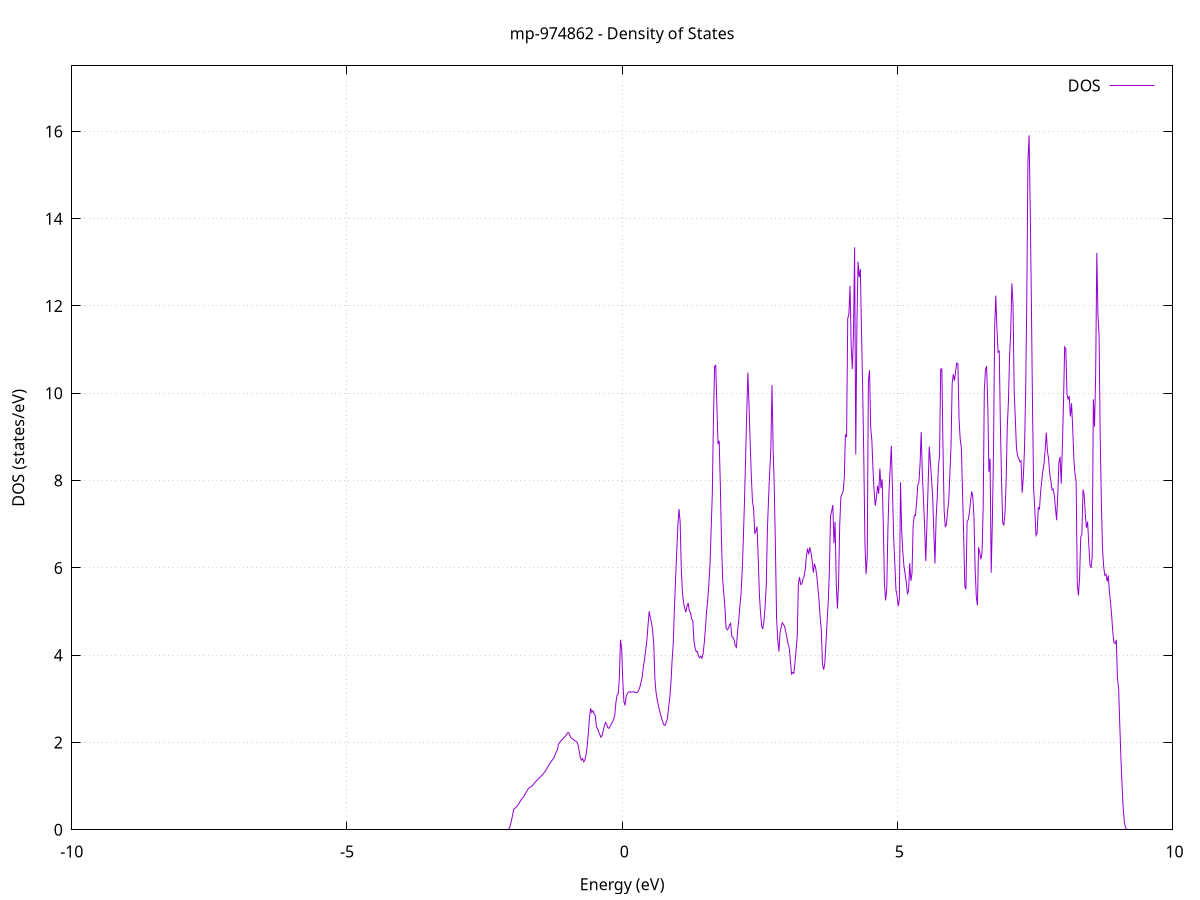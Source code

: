 set title 'mp-974862 - Density of States'
set xlabel 'Energy (eV)'
set ylabel 'DOS (states/eV)'
set grid
set xrange [-10:10]
set yrange [0:17.501]
set xzeroaxis lt -1
set terminal png size 800,600
set output 'mp-974862_dos_gnuplot.png'
plot '-' using 1:2 with lines title 'DOS'
-30.604800 0.000000
-30.583900 0.000000
-30.563000 0.000000
-30.542200 0.000000
-30.521300 0.000000
-30.500500 0.000000
-30.479600 0.000000
-30.458800 0.000000
-30.437900 0.000000
-30.417100 0.000000
-30.396200 0.000000
-30.375300 0.000000
-30.354500 0.000000
-30.333600 0.000000
-30.312800 0.000000
-30.291900 0.000000
-30.271100 0.000000
-30.250200 0.000000
-30.229400 0.000000
-30.208500 0.000000
-30.187600 0.000000
-30.166800 0.000000
-30.145900 0.000000
-30.125100 0.000000
-30.104200 0.000000
-30.083400 0.000000
-30.062500 0.000000
-30.041700 0.000000
-30.020800 0.000000
-29.999900 0.000000
-29.979100 0.000000
-29.958200 0.000000
-29.937400 0.000000
-29.916500 0.000000
-29.895700 0.000000
-29.874800 0.000000
-29.854000 0.000000
-29.833100 0.000000
-29.812200 0.000000
-29.791400 0.000000
-29.770500 0.000000
-29.749700 0.000000
-29.728800 0.000000
-29.708000 0.000000
-29.687100 0.000000
-29.666300 0.000000
-29.645400 0.000000
-29.624500 0.000000
-29.603700 0.000000
-29.582800 0.000000
-29.562000 0.000000
-29.541100 0.000000
-29.520300 0.000000
-29.499400 0.000000
-29.478600 0.000000
-29.457700 0.000000
-29.436800 0.000000
-29.416000 0.000000
-29.395100 0.000000
-29.374300 0.000000
-29.353400 0.000000
-29.332600 0.000000
-29.311700 0.000000
-29.290900 0.000000
-29.270000 0.000000
-29.249100 0.000000
-29.228300 0.000000
-29.207400 0.000000
-29.186600 0.000000
-29.165700 0.000000
-29.144900 0.000000
-29.124000 0.000000
-29.103200 0.000000
-29.082300 0.000000
-29.061400 0.000000
-29.040600 0.000000
-29.019700 0.000000
-28.998900 0.000000
-28.978000 0.000000
-28.957200 0.000000
-28.936300 0.000000
-28.915400 0.000000
-28.894600 0.000000
-28.873700 0.000000
-28.852900 0.000000
-28.832000 0.000000
-28.811200 0.000000
-28.790300 0.000000
-28.769500 0.000000
-28.748600 0.000000
-28.727700 0.000000
-28.706900 0.000000
-28.686000 0.000000
-28.665200 0.000000
-28.644300 0.000000
-28.623500 0.000000
-28.602600 0.000000
-28.581800 0.000000
-28.560900 0.000000
-28.540000 0.000000
-28.519200 0.000000
-28.498300 0.000000
-28.477500 0.000000
-28.456600 0.000000
-28.435800 0.000000
-28.414900 0.000000
-28.394100 0.000000
-28.373200 0.000000
-28.352300 0.000000
-28.331500 0.000000
-28.310600 0.000000
-28.289800 0.000000
-28.268900 0.000000
-28.248100 0.000000
-28.227200 0.000000
-28.206400 0.000000
-28.185500 0.000000
-28.164600 0.000000
-28.143800 0.000000
-28.122900 0.000000
-28.102100 0.000000
-28.081200 0.000000
-28.060400 0.000000
-28.039500 0.000000
-28.018700 0.000000
-27.997800 0.000000
-27.976900 0.000000
-27.956100 0.000000
-27.935200 0.000000
-27.914400 0.000000
-27.893500 0.000000
-27.872700 0.000000
-27.851800 0.000000
-27.831000 0.000000
-27.810100 0.000000
-27.789200 0.000000
-27.768400 0.000000
-27.747500 0.000000
-27.726700 0.000000
-27.705800 0.000000
-27.685000 0.000000
-27.664100 0.000000
-27.643300 0.000000
-27.622400 0.000000
-27.601500 0.000000
-27.580700 0.000000
-27.559800 0.000000
-27.539000 0.000000
-27.518100 0.000000
-27.497300 0.000000
-27.476400 0.000000
-27.455600 0.000000
-27.434700 0.000000
-27.413800 0.000000
-27.393000 0.000000
-27.372100 0.000000
-27.351300 0.000000
-27.330400 0.000000
-27.309600 0.000000
-27.288700 0.000000
-27.267900 0.000000
-27.247000 0.000000
-27.226100 0.000000
-27.205300 0.000000
-27.184400 0.000000
-27.163600 0.000000
-27.142700 0.000000
-27.121900 0.000000
-27.101000 0.000000
-27.080200 0.000000
-27.059300 0.000000
-27.038400 0.000000
-27.017600 0.000000
-26.996700 0.000000
-26.975900 0.000000
-26.955000 0.000000
-26.934200 0.000000
-26.913300 0.000000
-26.892500 0.000000
-26.871600 0.000000
-26.850700 0.000000
-26.829900 0.000000
-26.809000 0.000000
-26.788200 0.000000
-26.767300 0.000000
-26.746500 0.000000
-26.725600 0.000000
-26.704800 0.000000
-26.683900 0.000000
-26.663000 0.000000
-26.642200 0.000000
-26.621300 0.000000
-26.600500 0.000000
-26.579600 0.000000
-26.558800 0.000000
-26.537900 0.000000
-26.517100 0.000000
-26.496200 0.000000
-26.475300 0.000000
-26.454500 0.000000
-26.433600 0.000000
-26.412800 0.000000
-26.391900 0.000000
-26.371100 0.000000
-26.350200 0.000000
-26.329400 0.000000
-26.308500 0.000000
-26.287600 0.000000
-26.266800 0.000000
-26.245900 0.000000
-26.225100 0.000000
-26.204200 0.000000
-26.183400 0.000000
-26.162500 0.000000
-26.141700 0.000000
-26.120800 0.000000
-26.099900 0.000000
-26.079100 0.000000
-26.058200 0.000000
-26.037400 0.000000
-26.016500 0.000000
-25.995700 0.000000
-25.974800 0.000000
-25.954000 0.000000
-25.933100 0.000000
-25.912200 0.000000
-25.891400 0.000000
-25.870500 0.000000
-25.849700 0.000000
-25.828800 0.000000
-25.808000 0.000000
-25.787100 0.000000
-25.766300 0.000000
-25.745400 0.000000
-25.724500 0.000000
-25.703700 0.000000
-25.682800 0.000000
-25.662000 0.000000
-25.641100 0.000000
-25.620300 0.000000
-25.599400 0.000000
-25.578600 0.000000
-25.557700 0.000000
-25.536800 0.000000
-25.516000 0.000000
-25.495100 0.000000
-25.474300 0.000000
-25.453400 0.000000
-25.432600 0.000000
-25.411700 0.000000
-25.390900 0.000000
-25.370000 0.000000
-25.349100 0.000000
-25.328300 0.000000
-25.307400 0.000000
-25.286600 0.000000
-25.265700 0.000000
-25.244900 0.000000
-25.224000 0.000000
-25.203200 0.000000
-25.182300 0.000000
-25.161400 0.000000
-25.140600 0.000000
-25.119700 0.000000
-25.098900 0.000000
-25.078000 0.000000
-25.057200 0.000000
-25.036300 0.000000
-25.015500 0.000000
-24.994600 0.000000
-24.973700 0.000000
-24.952900 0.000000
-24.932000 0.000000
-24.911200 0.000000
-24.890300 0.000000
-24.869500 0.000000
-24.848600 0.000000
-24.827800 0.000000
-24.806900 0.000000
-24.786000 0.000000
-24.765200 0.000000
-24.744300 0.000000
-24.723500 0.000000
-24.702600 0.000000
-24.681800 0.000000
-24.660900 0.000000
-24.640100 0.000000
-24.619200 0.000000
-24.598300 0.000000
-24.577500 0.000000
-24.556600 0.000000
-24.535800 0.000000
-24.514900 0.000000
-24.494100 0.000000
-24.473200 0.000000
-24.452400 0.000000
-24.431500 0.000000
-24.410600 0.000000
-24.389800 0.000000
-24.368900 0.000000
-24.348100 0.000000
-24.327200 0.000000
-24.306400 0.000000
-24.285500 0.000000
-24.264700 0.000000
-24.243800 0.000000
-24.222900 0.000000
-24.202100 0.000000
-24.181200 0.000000
-24.160400 0.000000
-24.139500 0.000000
-24.118700 0.000000
-24.097800 0.000000
-24.077000 0.000000
-24.056100 0.000000
-24.035200 0.000000
-24.014400 0.000000
-23.993500 0.000000
-23.972700 0.000000
-23.951800 0.000000
-23.931000 0.000000
-23.910100 0.000000
-23.889300 0.000000
-23.868400 0.000000
-23.847500 0.000000
-23.826700 0.000000
-23.805800 0.000000
-23.785000 0.000000
-23.764100 0.000000
-23.743300 0.000000
-23.722400 0.000000
-23.701600 0.000000
-23.680700 0.000000
-23.659800 0.000000
-23.639000 0.000000
-23.618100 0.000000
-23.597300 0.000000
-23.576400 0.000000
-23.555600 0.000000
-23.534700 0.000000
-23.513900 0.000000
-23.493000 0.000000
-23.472100 0.000000
-23.451300 0.000000
-23.430400 0.000000
-23.409600 0.000000
-23.388700 0.000000
-23.367900 0.000000
-23.347000 0.000000
-23.326200 0.000000
-23.305300 0.000000
-23.284400 0.000000
-23.263600 0.000000
-23.242700 0.000000
-23.221900 0.000000
-23.201000 0.000000
-23.180200 0.000000
-23.159300 0.000000
-23.138500 0.000000
-23.117600 0.000000
-23.096700 0.000000
-23.075900 0.000000
-23.055000 0.000000
-23.034200 0.000000
-23.013300 0.000000
-22.992500 0.000000
-22.971600 0.000000
-22.950700 0.000000
-22.929900 0.000000
-22.909000 0.000000
-22.888200 0.000000
-22.867300 0.000000
-22.846500 0.000000
-22.825600 0.000000
-22.804800 0.000000
-22.783900 0.000000
-22.763000 0.000000
-22.742200 0.000000
-22.721300 0.000000
-22.700500 0.000000
-22.679600 0.000000
-22.658800 0.000000
-22.637900 0.000000
-22.617100 0.000000
-22.596200 0.000000
-22.575300 0.000000
-22.554500 0.000000
-22.533600 0.000000
-22.512800 0.000000
-22.491900 0.000000
-22.471100 0.000000
-22.450200 0.000000
-22.429400 0.000000
-22.408500 0.000000
-22.387600 0.000000
-22.366800 0.000000
-22.345900 0.000000
-22.325100 0.000000
-22.304200 0.000000
-22.283400 0.000000
-22.262500 0.000000
-22.241700 0.000000
-22.220800 0.000000
-22.199900 0.000000
-22.179100 0.000000
-22.158200 0.000000
-22.137400 0.000000
-22.116500 0.000000
-22.095700 0.000000
-22.074800 0.000000
-22.054000 0.000000
-22.033100 0.000000
-22.012200 0.000000
-21.991400 0.000000
-21.970500 0.000000
-21.949700 0.000000
-21.928800 0.000000
-21.908000 0.000000
-21.887100 0.000000
-21.866300 0.000000
-21.845400 0.000000
-21.824500 0.000000
-21.803700 0.000000
-21.782800 0.000000
-21.762000 0.000000
-21.741100 0.000000
-21.720300 0.000000
-21.699400 0.000000
-21.678600 0.000000
-21.657700 0.000000
-21.636800 0.000000
-21.616000 0.000000
-21.595100 0.000000
-21.574300 0.000000
-21.553400 0.000000
-21.532600 0.000000
-21.511700 0.000000
-21.490900 0.000000
-21.470000 0.000000
-21.449100 0.000000
-21.428300 0.000000
-21.407400 0.000000
-21.386600 0.000000
-21.365700 0.000000
-21.344900 0.000000
-21.324000 0.000000
-21.303200 0.000000
-21.282300 0.000000
-21.261400 0.000000
-21.240600 0.000000
-21.219700 0.000000
-21.198900 0.000000
-21.178000 0.000000
-21.157200 0.000000
-21.136300 0.000000
-21.115500 0.000000
-21.094600 0.000000
-21.073700 0.000000
-21.052900 0.000000
-21.032000 0.000000
-21.011200 0.000000
-20.990300 0.000000
-20.969500 0.000000
-20.948600 0.000000
-20.927800 0.000000
-20.906900 0.000000
-20.886000 0.000000
-20.865200 0.000000
-20.844300 0.000000
-20.823500 0.000000
-20.802600 0.000000
-20.781800 0.000000
-20.760900 0.000000
-20.740100 0.000000
-20.719200 0.000000
-20.698300 0.000000
-20.677500 0.000000
-20.656600 0.000000
-20.635800 0.000000
-20.614900 0.000000
-20.594100 0.000000
-20.573200 0.000000
-20.552400 0.000000
-20.531500 0.000000
-20.510600 0.000000
-20.489800 0.000000
-20.468900 0.000000
-20.448100 0.000000
-20.427200 0.000000
-20.406400 0.000000
-20.385500 0.000000
-20.364700 0.000000
-20.343800 0.000000
-20.322900 0.000000
-20.302100 0.000000
-20.281200 0.000000
-20.260400 0.000000
-20.239500 0.000000
-20.218700 0.000000
-20.197800 0.000000
-20.177000 0.000000
-20.156100 0.000000
-20.135200 0.000000
-20.114400 0.000000
-20.093500 0.000000
-20.072700 0.000000
-20.051800 0.000000
-20.031000 0.000000
-20.010100 0.000000
-19.989300 0.000000
-19.968400 0.000000
-19.947500 0.000000
-19.926700 0.000000
-19.905800 0.000000
-19.885000 0.000000
-19.864100 0.000000
-19.843300 0.000000
-19.822400 0.000000
-19.801600 0.000000
-19.780700 0.000000
-19.759800 0.000000
-19.739000 0.000000
-19.718100 0.000000
-19.697300 0.000000
-19.676400 0.000000
-19.655600 0.000000
-19.634700 0.000000
-19.613900 0.000000
-19.593000 0.000000
-19.572100 0.000000
-19.551300 0.000000
-19.530400 0.000000
-19.509600 0.000000
-19.488700 0.000000
-19.467900 0.000000
-19.447000 0.000000
-19.426200 0.000000
-19.405300 0.000000
-19.384400 0.000000
-19.363600 0.000000
-19.342700 0.000000
-19.321900 0.000000
-19.301000 0.000000
-19.280200 0.000000
-19.259300 0.000000
-19.238500 0.000000
-19.217600 0.000000
-19.196700 0.000000
-19.175900 0.000000
-19.155000 0.000000
-19.134200 0.000000
-19.113300 0.000000
-19.092500 0.000000
-19.071600 0.000000
-19.050800 0.000000
-19.029900 0.000000
-19.009000 0.000000
-18.988200 0.000000
-18.967300 0.000000
-18.946500 0.000000
-18.925600 0.000000
-18.904800 0.000000
-18.883900 0.000000
-18.863100 0.000000
-18.842200 0.000000
-18.821300 0.000000
-18.800500 0.000000
-18.779600 0.000000
-18.758800 0.000000
-18.737900 0.000000
-18.717100 0.000000
-18.696200 0.000000
-18.675400 0.000000
-18.654500 0.000000
-18.633600 0.000000
-18.612800 0.000000
-18.591900 0.000000
-18.571100 0.000000
-18.550200 0.000000
-18.529400 0.000000
-18.508500 0.000000
-18.487700 0.000000
-18.466800 0.000000
-18.445900 0.000000
-18.425100 0.000000
-18.404200 0.000000
-18.383400 0.000000
-18.362500 0.000000
-18.341700 0.000000
-18.320800 0.000000
-18.300000 0.000000
-18.279100 0.000000
-18.258200 0.000000
-18.237400 0.000000
-18.216500 0.000000
-18.195700 0.000000
-18.174800 0.000000
-18.154000 0.000000
-18.133100 0.000000
-18.112300 0.000000
-18.091400 0.000000
-18.070500 0.000000
-18.049700 0.000000
-18.028800 0.000000
-18.008000 0.000000
-17.987100 0.000000
-17.966300 0.000000
-17.945400 0.000000
-17.924600 0.000000
-17.903700 0.000000
-17.882800 0.000000
-17.862000 0.000000
-17.841100 0.000000
-17.820300 0.000000
-17.799400 0.000000
-17.778600 0.000000
-17.757700 0.000000
-17.736900 0.000000
-17.716000 0.000000
-17.695100 0.000000
-17.674300 0.000000
-17.653400 0.000000
-17.632600 0.000000
-17.611700 0.000000
-17.590900 0.000000
-17.570000 0.000000
-17.549200 0.000000
-17.528300 0.000000
-17.507400 0.000000
-17.486600 0.000000
-17.465700 0.000000
-17.444900 0.000000
-17.424000 0.000000
-17.403200 0.000000
-17.382300 0.000000
-17.361500 0.000000
-17.340600 0.000000
-17.319700 0.000000
-17.298900 0.000000
-17.278000 0.000000
-17.257200 0.000000
-17.236300 0.000000
-17.215500 0.000000
-17.194600 0.000000
-17.173700 0.000000
-17.152900 0.000000
-17.132000 0.000000
-17.111200 0.000000
-17.090300 0.000000
-17.069500 0.000000
-17.048600 0.000000
-17.027800 0.000000
-17.006900 0.000000
-16.986000 0.000000
-16.965200 0.000000
-16.944300 0.000000
-16.923500 0.000000
-16.902600 0.000000
-16.881800 0.000000
-16.860900 0.000000
-16.840100 0.000000
-16.819200 0.000000
-16.798300 0.000000
-16.777500 0.000000
-16.756600 0.000000
-16.735800 0.000000
-16.714900 0.000000
-16.694100 0.000000
-16.673200 0.000000
-16.652400 0.000000
-16.631500 0.000000
-16.610600 0.000000
-16.589800 0.000000
-16.568900 0.000000
-16.548100 0.000000
-16.527200 0.000000
-16.506400 0.000000
-16.485500 0.000000
-16.464700 0.000000
-16.443800 0.000000
-16.422900 0.000000
-16.402100 0.000000
-16.381200 0.000000
-16.360400 0.000000
-16.339500 0.000000
-16.318700 0.000000
-16.297800 0.000000
-16.277000 0.000000
-16.256100 0.000000
-16.235200 0.000000
-16.214400 0.000000
-16.193500 0.000000
-16.172700 0.000000
-16.151800 0.000000
-16.131000 0.000000
-16.110100 0.000000
-16.089300 0.000000
-16.068400 0.000000
-16.047500 0.000000
-16.026700 0.000000
-16.005800 0.000000
-15.985000 0.000000
-15.964100 0.000000
-15.943300 0.000000
-15.922400 0.000000
-15.901600 0.000000
-15.880700 0.000000
-15.859800 0.000000
-15.839000 0.000000
-15.818100 0.000000
-15.797300 0.000000
-15.776400 0.000000
-15.755600 0.000000
-15.734700 0.000000
-15.713900 0.000000
-15.693000 0.000000
-15.672100 0.000000
-15.651300 0.000000
-15.630400 0.000000
-15.609600 0.000000
-15.588700 0.000000
-15.567900 0.000000
-15.547000 0.000000
-15.526200 0.000000
-15.505300 0.000000
-15.484400 0.000000
-15.463600 0.000000
-15.442700 0.000000
-15.421900 0.000000
-15.401000 0.000000
-15.380200 0.000000
-15.359300 0.000000
-15.338500 0.000000
-15.317600 0.000000
-15.296700 0.000000
-15.275900 0.000000
-15.255000 0.000000
-15.234200 0.000000
-15.213300 0.000000
-15.192500 0.000000
-15.171600 0.000000
-15.150800 0.000000
-15.129900 0.000000
-15.109000 0.000000
-15.088200 0.000000
-15.067300 0.000000
-15.046500 0.000000
-15.025600 0.000000
-15.004800 0.000000
-14.983900 0.000000
-14.963100 0.000000
-14.942200 0.000000
-14.921300 0.000000
-14.900500 0.000000
-14.879600 0.000000
-14.858800 0.000000
-14.837900 0.000000
-14.817100 0.000000
-14.796200 0.000000
-14.775400 0.000000
-14.754500 0.000000
-14.733600 0.000000
-14.712800 0.000000
-14.691900 0.000000
-14.671100 0.000000
-14.650200 0.000000
-14.629400 0.000000
-14.608500 0.000000
-14.587700 0.000000
-14.566800 0.000000
-14.545900 0.000000
-14.525100 0.000000
-14.504200 0.000000
-14.483400 0.000000
-14.462500 0.000000
-14.441700 0.000000
-14.420800 0.000000
-14.400000 0.000000
-14.379100 0.000000
-14.358200 0.000000
-14.337400 0.000000
-14.316500 0.000000
-14.295700 0.000000
-14.274800 0.000000
-14.254000 0.000000
-14.233100 0.000000
-14.212300 0.000000
-14.191400 0.000000
-14.170500 0.000000
-14.149700 0.000000
-14.128800 0.000000
-14.108000 0.000000
-14.087100 0.000000
-14.066300 0.000000
-14.045400 0.000000
-14.024600 0.000000
-14.003700 0.000000
-13.982800 0.000000
-13.962000 0.000000
-13.941100 0.000000
-13.920300 0.000000
-13.899400 0.000000
-13.878600 0.000000
-13.857700 0.000000
-13.836900 0.000000
-13.816000 0.000000
-13.795100 0.000000
-13.774300 0.000000
-13.753400 0.000000
-13.732600 0.000000
-13.711700 0.000000
-13.690900 0.000000
-13.670000 0.000000
-13.649200 0.000000
-13.628300 0.000000
-13.607400 0.000000
-13.586600 0.000000
-13.565700 0.000000
-13.544900 0.000000
-13.524000 0.000000
-13.503200 0.000000
-13.482300 0.000000
-13.461500 0.000000
-13.440600 0.000000
-13.419700 0.000000
-13.398900 0.000000
-13.378000 0.000000
-13.357200 0.000000
-13.336300 0.000000
-13.315500 0.000000
-13.294600 0.000000
-13.273800 0.000000
-13.252900 0.000000
-13.232000 0.000000
-13.211200 0.000000
-13.190300 0.000000
-13.169500 0.000000
-13.148600 0.000000
-13.127800 0.000000
-13.106900 0.000000
-13.086100 0.000000
-13.065200 0.000000
-13.044300 0.000000
-13.023500 0.000000
-13.002600 0.000000
-12.981800 0.000000
-12.960900 0.000000
-12.940100 28.565400
-12.919200 65.763600
-12.898400 92.747200
-12.877500 113.077100
-12.856600 117.410400
-12.835800 52.256000
-12.814900 123.525200
-12.794100 203.365600
-12.773200 0.000000
-12.752400 0.000000
-12.731500 0.000000
-12.710700 0.000000
-12.689800 0.000000
-12.668900 0.000000
-12.648100 0.000000
-12.627200 0.000000
-12.606400 0.000000
-12.585500 0.000000
-12.564700 0.000000
-12.543800 0.000000
-12.523000 0.000000
-12.502100 0.000000
-12.481200 0.000000
-12.460400 0.000000
-12.439500 0.000000
-12.418700 0.000000
-12.397800 0.000000
-12.377000 0.000000
-12.356100 0.000000
-12.335300 0.000000
-12.314400 0.000000
-12.293500 0.000000
-12.272700 0.000000
-12.251800 0.000000
-12.231000 0.000000
-12.210100 0.000000
-12.189300 0.000000
-12.168400 0.000000
-12.147600 0.000000
-12.126700 0.000000
-12.105800 0.000000
-12.085000 0.000000
-12.064100 0.000000
-12.043300 0.000000
-12.022400 0.000000
-12.001600 0.000000
-11.980700 0.000000
-11.959900 0.000000
-11.939000 0.000000
-11.918100 0.000000
-11.897300 0.000000
-11.876400 0.000000
-11.855600 0.000000
-11.834700 0.000000
-11.813900 0.000000
-11.793000 0.000000
-11.772200 0.000000
-11.751300 0.000000
-11.730400 0.000000
-11.709600 0.000000
-11.688700 0.000000
-11.667900 0.000000
-11.647000 0.000000
-11.626200 0.000000
-11.605300 0.000000
-11.584500 0.000000
-11.563600 0.000000
-11.542700 0.000000
-11.521900 0.000000
-11.501000 0.000000
-11.480200 0.000000
-11.459300 0.000000
-11.438500 0.000000
-11.417600 0.000000
-11.396800 0.000000
-11.375900 0.000000
-11.355000 0.000000
-11.334200 0.000000
-11.313300 0.000000
-11.292500 0.000000
-11.271600 0.000000
-11.250800 0.000000
-11.229900 0.000000
-11.209000 0.000000
-11.188200 0.000000
-11.167300 0.000000
-11.146500 0.000000
-11.125600 0.000000
-11.104800 0.000000
-11.083900 0.000000
-11.063100 0.000000
-11.042200 0.000000
-11.021300 0.000000
-11.000500 0.000000
-10.979600 0.000000
-10.958800 0.000000
-10.937900 0.000000
-10.917100 0.000000
-10.896200 0.000000
-10.875400 0.000000
-10.854500 0.000000
-10.833600 0.000000
-10.812800 0.000000
-10.791900 0.000000
-10.771100 0.000000
-10.750200 0.000000
-10.729400 0.000000
-10.708500 0.000000
-10.687700 0.000000
-10.666800 0.000000
-10.645900 0.000000
-10.625100 0.000000
-10.604200 0.000000
-10.583400 0.000000
-10.562500 0.000000
-10.541700 0.000000
-10.520800 0.000000
-10.500000 0.000000
-10.479100 0.000000
-10.458200 0.000000
-10.437400 0.000000
-10.416500 0.000000
-10.395700 0.000000
-10.374800 0.000000
-10.354000 0.000000
-10.333100 0.000000
-10.312300 0.000000
-10.291400 0.000000
-10.270500 0.000000
-10.249700 0.000000
-10.228800 0.000000
-10.208000 0.000000
-10.187100 0.000000
-10.166300 0.000000
-10.145400 0.000000
-10.124600 0.000000
-10.103700 0.000000
-10.082800 0.000000
-10.062000 0.000000
-10.041100 0.000000
-10.020300 0.000000
-9.999400 0.000000
-9.978600 0.000000
-9.957700 0.000000
-9.936900 0.000000
-9.916000 0.000000
-9.895100 0.000000
-9.874300 0.000000
-9.853400 0.000000
-9.832600 0.000000
-9.811700 0.000000
-9.790900 0.000000
-9.770000 0.000000
-9.749200 0.000000
-9.728300 0.000000
-9.707400 0.000000
-9.686600 0.000000
-9.665700 0.000000
-9.644900 0.000000
-9.624000 0.000000
-9.603200 0.000000
-9.582300 0.000000
-9.561500 0.000000
-9.540600 0.000000
-9.519700 0.000000
-9.498900 0.000000
-9.478000 0.000000
-9.457200 0.000000
-9.436300 0.000000
-9.415500 0.000000
-9.394600 0.000000
-9.373800 0.000000
-9.352900 0.000000
-9.332000 0.000000
-9.311200 0.000000
-9.290300 0.000000
-9.269500 0.000000
-9.248600 0.000000
-9.227800 0.000000
-9.206900 0.000000
-9.186100 0.000000
-9.165200 0.000000
-9.144300 0.000000
-9.123500 0.000000
-9.102600 0.000000
-9.081800 0.000000
-9.060900 0.000000
-9.040100 0.000000
-9.019200 0.000000
-8.998400 0.000000
-8.977500 0.000000
-8.956600 0.000000
-8.935800 0.000000
-8.914900 0.000000
-8.894100 0.000000
-8.873200 0.000000
-8.852400 0.000000
-8.831500 0.000000
-8.810700 0.000000
-8.789800 0.000000
-8.768900 0.000000
-8.748100 0.000000
-8.727200 0.000000
-8.706400 0.000000
-8.685500 0.000000
-8.664700 0.000000
-8.643800 0.000000
-8.623000 0.000000
-8.602100 0.000000
-8.581200 0.000000
-8.560400 0.000000
-8.539500 0.000000
-8.518700 0.000000
-8.497800 0.000000
-8.477000 0.000000
-8.456100 0.000000
-8.435300 0.000000
-8.414400 0.000000
-8.393500 0.000000
-8.372700 0.000000
-8.351800 0.000000
-8.331000 0.000000
-8.310100 0.000000
-8.289300 0.000000
-8.268400 0.000000
-8.247600 0.000000
-8.226700 0.000000
-8.205800 0.000000
-8.185000 0.000000
-8.164100 0.000000
-8.143300 0.000000
-8.122400 0.000000
-8.101600 0.000000
-8.080700 0.000000
-8.059900 0.000000
-8.039000 0.000000
-8.018100 0.000000
-7.997300 0.000000
-7.976400 0.000000
-7.955600 0.000000
-7.934700 0.000000
-7.913900 0.000000
-7.893000 0.000000
-7.872200 0.000000
-7.851300 0.000000
-7.830400 0.000000
-7.809600 0.000000
-7.788700 0.000000
-7.767900 0.000000
-7.747000 0.000000
-7.726200 0.000000
-7.705300 0.000000
-7.684500 0.000000
-7.663600 0.000000
-7.642700 0.000000
-7.621900 0.000000
-7.601000 0.000000
-7.580200 0.000000
-7.559300 0.000000
-7.538500 0.000000
-7.517600 0.000000
-7.496800 0.000000
-7.475900 0.000000
-7.455000 0.000000
-7.434200 0.000000
-7.413300 0.000000
-7.392500 0.000000
-7.371600 0.000000
-7.350800 0.000000
-7.329900 0.000000
-7.309100 0.000000
-7.288200 0.000000
-7.267300 0.000000
-7.246500 0.000000
-7.225600 0.000000
-7.204800 0.000000
-7.183900 0.000000
-7.163100 0.000000
-7.142200 0.000000
-7.121400 0.000000
-7.100500 0.000000
-7.079600 0.000000
-7.058800 0.000000
-7.037900 0.000000
-7.017100 0.000000
-6.996200 0.000000
-6.975400 0.000000
-6.954500 0.000000
-6.933700 0.000000
-6.912800 0.000000
-6.891900 0.000000
-6.871100 0.000000
-6.850200 0.000000
-6.829400 0.000000
-6.808500 0.000000
-6.787700 0.000000
-6.766800 0.000000
-6.746000 0.000000
-6.725100 0.000000
-6.704200 0.000000
-6.683400 0.000000
-6.662500 0.000000
-6.641700 0.000000
-6.620800 0.000000
-6.600000 0.000000
-6.579100 0.000000
-6.558300 0.000000
-6.537400 0.000000
-6.516500 0.000000
-6.495700 0.000000
-6.474800 0.000000
-6.454000 0.000000
-6.433100 0.000000
-6.412300 0.000000
-6.391400 0.000000
-6.370600 0.000000
-6.349700 0.000000
-6.328800 0.000000
-6.308000 0.000000
-6.287100 0.000000
-6.266300 0.000000
-6.245400 0.000000
-6.224600 0.000000
-6.203700 0.000000
-6.182900 0.000000
-6.162000 0.000000
-6.141100 0.000000
-6.120300 0.000000
-6.099400 0.000000
-6.078600 0.000000
-6.057700 0.000000
-6.036900 0.000000
-6.016000 0.000000
-5.995200 0.000000
-5.974300 0.000000
-5.953400 0.000000
-5.932600 0.000000
-5.911700 0.000000
-5.890900 0.000000
-5.870000 0.000000
-5.849200 0.000000
-5.828300 0.000000
-5.807500 0.000000
-5.786600 0.000000
-5.765700 0.000000
-5.744900 0.000000
-5.724000 0.000000
-5.703200 0.000000
-5.682300 0.000000
-5.661500 0.000000
-5.640600 0.000000
-5.619800 0.000000
-5.598900 0.000000
-5.578000 0.000000
-5.557200 0.000000
-5.536300 0.000000
-5.515500 0.000000
-5.494600 0.000000
-5.473800 0.000000
-5.452900 0.000000
-5.432100 0.000000
-5.411200 0.000000
-5.390300 0.000000
-5.369500 0.000000
-5.348600 0.000000
-5.327800 0.000000
-5.306900 0.000000
-5.286100 0.000000
-5.265200 0.000000
-5.244300 0.000000
-5.223500 0.000000
-5.202600 0.000000
-5.181800 0.000000
-5.160900 0.000000
-5.140100 0.000000
-5.119200 0.000000
-5.098400 0.000000
-5.077500 0.000000
-5.056600 0.000000
-5.035800 0.000000
-5.014900 0.000000
-4.994100 0.000000
-4.973200 0.000000
-4.952400 0.000000
-4.931500 0.000000
-4.910700 0.000000
-4.889800 0.000000
-4.868900 0.000000
-4.848100 0.000000
-4.827200 0.000000
-4.806400 0.000000
-4.785500 0.000000
-4.764700 0.000000
-4.743800 0.000000
-4.723000 0.000000
-4.702100 0.000000
-4.681200 0.000000
-4.660400 0.000000
-4.639500 0.000000
-4.618700 0.000000
-4.597800 0.000000
-4.577000 0.000000
-4.556100 0.000000
-4.535300 0.000000
-4.514400 0.000000
-4.493500 0.000000
-4.472700 0.000000
-4.451800 0.000000
-4.431000 0.000000
-4.410100 0.000000
-4.389300 0.000000
-4.368400 0.000000
-4.347600 0.000000
-4.326700 0.000000
-4.305800 0.000000
-4.285000 0.000000
-4.264100 0.000000
-4.243300 0.000000
-4.222400 0.000000
-4.201600 0.000000
-4.180700 0.000000
-4.159900 0.000000
-4.139000 0.000000
-4.118100 0.000000
-4.097300 0.000000
-4.076400 0.000000
-4.055600 0.000000
-4.034700 0.000000
-4.013900 0.000000
-3.993000 0.000000
-3.972200 0.000000
-3.951300 0.000000
-3.930400 0.000000
-3.909600 0.000000
-3.888700 0.000000
-3.867900 0.000000
-3.847000 0.000000
-3.826200 0.000000
-3.805300 0.000000
-3.784500 0.000000
-3.763600 0.000000
-3.742700 0.000000
-3.721900 0.000000
-3.701000 0.000000
-3.680200 0.000000
-3.659300 0.000000
-3.638500 0.000000
-3.617600 0.000000
-3.596800 0.000000
-3.575900 0.000000
-3.555000 0.000000
-3.534200 0.000000
-3.513300 0.000000
-3.492500 0.000000
-3.471600 0.000000
-3.450800 0.000000
-3.429900 0.000000
-3.409100 0.000000
-3.388200 0.000000
-3.367300 0.000000
-3.346500 0.000000
-3.325600 0.000000
-3.304800 0.000000
-3.283900 0.000000
-3.263100 0.000000
-3.242200 0.000000
-3.221400 0.000000
-3.200500 0.000000
-3.179600 0.000000
-3.158800 0.000000
-3.137900 0.000000
-3.117100 0.000000
-3.096200 0.000000
-3.075400 0.000000
-3.054500 0.000000
-3.033700 0.000000
-3.012800 0.000000
-2.991900 0.000000
-2.971100 0.000000
-2.950200 0.000000
-2.929400 0.000000
-2.908500 0.000000
-2.887700 0.000000
-2.866800 0.000000
-2.846000 0.000000
-2.825100 0.000000
-2.804200 0.000000
-2.783400 0.000000
-2.762500 0.000000
-2.741700 0.000000
-2.720800 0.000000
-2.700000 0.000000
-2.679100 0.000000
-2.658300 0.000000
-2.637400 0.000000
-2.616500 0.000000
-2.595700 0.000000
-2.574800 0.000000
-2.554000 0.000000
-2.533100 0.000000
-2.512300 0.000000
-2.491400 0.000000
-2.470600 0.000000
-2.449700 0.000000
-2.428800 0.000000
-2.408000 0.000000
-2.387100 0.000000
-2.366300 0.000000
-2.345400 0.000000
-2.324600 0.000000
-2.303700 0.000000
-2.282900 0.000000
-2.262000 0.000000
-2.241100 0.000000
-2.220300 0.000000
-2.199400 0.000000
-2.178600 0.000000
-2.157700 0.000000
-2.136900 0.000000
-2.116000 0.000000
-2.095200 0.000000
-2.074300 0.001500
-2.053400 0.031100
-2.032600 0.098500
-2.011700 0.203700
-1.990900 0.334400
-1.970000 0.473400
-1.949200 0.491300
-1.928300 0.515400
-1.907500 0.545500
-1.886600 0.581200
-1.865700 0.621400
-1.844900 0.666200
-1.824000 0.712200
-1.803200 0.734000
-1.782300 0.776300
-1.761500 0.821100
-1.740600 0.867300
-1.719800 0.912100
-1.698900 0.947500
-1.678000 0.972700
-1.657200 0.987800
-1.636300 1.001900
-1.615500 1.038400
-1.594600 1.069700
-1.573800 1.099700
-1.552900 1.127700
-1.532100 1.153800
-1.511200 1.178900
-1.490300 1.206100
-1.469500 1.233000
-1.448600 1.261600
-1.427800 1.292100
-1.406900 1.323500
-1.386100 1.362900
-1.365200 1.409200
-1.344400 1.454400
-1.323500 1.498500
-1.302600 1.540500
-1.281800 1.575000
-1.260900 1.610400
-1.240100 1.646600
-1.219200 1.720000
-1.198400 1.781100
-1.177500 1.823400
-1.156700 1.965400
-1.135800 1.999400
-1.114900 2.035700
-1.094100 2.064600
-1.073200 2.090900
-1.052400 2.120100
-1.031500 2.145600
-1.010700 2.185600
-0.989800 2.223900
-0.969000 2.223100
-0.948100 2.154400
-0.927200 2.108400
-0.906400 2.085100
-0.885500 2.070100
-0.864700 2.041200
-0.843800 2.032300
-0.823000 2.008600
-0.802100 1.947400
-0.781300 1.818300
-0.760400 1.656700
-0.739500 1.596100
-0.718700 1.631800
-0.697800 1.557200
-0.677000 1.602300
-0.656100 1.710200
-0.635300 1.922800
-0.614400 2.209400
-0.593600 2.573600
-0.572700 2.783900
-0.551800 2.687500
-0.531000 2.726000
-0.510100 2.661600
-0.489300 2.624000
-0.468400 2.378100
-0.447600 2.308500
-0.426700 2.242300
-0.405900 2.179500
-0.385000 2.120100
-0.364100 2.160700
-0.343300 2.273000
-0.322400 2.381700
-0.301600 2.460800
-0.280700 2.421900
-0.259900 2.337400
-0.239000 2.324600
-0.218200 2.369800
-0.197300 2.418400
-0.176400 2.470900
-0.155600 2.528100
-0.134700 2.614900
-0.113900 2.910000
-0.093000 3.080800
-0.072200 3.115100
-0.051300 3.461300
-0.030500 4.355000
-0.009600 4.162700
0.011300 3.423400
0.032100 2.936400
0.053000 2.848800
0.073800 3.059500
0.094700 3.120500
0.115500 3.153900
0.136400 3.164000
0.157200 3.148200
0.178100 3.157900
0.199000 3.162600
0.219800 3.157700
0.240700 3.142600
0.261500 3.140500
0.282400 3.157100
0.303200 3.202600
0.324100 3.279000
0.344900 3.385900
0.365800 3.513600
0.386700 3.744500
0.407500 3.905500
0.428400 4.124800
0.449200 4.337300
0.470100 4.681400
0.490900 5.004100
0.511800 4.863700
0.532600 4.745000
0.553500 4.567000
0.574400 4.258500
0.595200 3.450100
0.616100 3.146400
0.636900 2.978200
0.657800 2.850400
0.678600 2.736100
0.699500 2.632100
0.720400 2.536900
0.741200 2.457900
0.762100 2.396000
0.782900 2.395500
0.803800 2.472300
0.824600 2.558700
0.845500 2.816800
0.866300 3.032100
0.887200 3.388400
0.908100 3.887500
0.928900 4.271400
0.949800 5.077400
0.970600 5.731200
0.991500 6.360000
1.012300 6.962800
1.033200 7.349000
1.054000 7.048600
1.074900 5.968400
1.095800 5.430700
1.116600 5.198300
1.137500 5.069600
1.158300 4.986200
1.179200 5.126700
1.200000 5.194300
1.220900 5.014200
1.241700 4.984200
1.262600 4.827300
1.283500 4.799700
1.304300 4.342100
1.325200 4.164100
1.346000 4.080900
1.366900 4.086400
1.387700 3.981900
1.408600 3.940300
1.429400 3.974800
1.450300 3.928800
1.471200 4.033200
1.492000 4.277500
1.512900 4.606100
1.533700 4.994600
1.554600 5.257200
1.575400 5.626000
1.596300 6.058700
1.617100 6.875600
1.638000 7.684500
1.658900 9.374400
1.679700 10.617800
1.700600 10.640700
1.721400 9.711700
1.742300 8.834100
1.763100 8.910900
1.784000 7.906500
1.804800 6.626500
1.825700 5.743900
1.846600 5.412800
1.867400 5.105500
1.888300 4.618600
1.909100 4.581400
1.930000 4.611300
1.950800 4.693300
1.971700 4.729300
1.992500 4.428300
2.013400 4.409300
2.034300 4.350600
2.055100 4.219000
2.076000 4.179900
2.096800 4.540800
2.117700 4.785500
2.138500 5.122100
2.159400 5.381500
2.180200 5.891000
2.201100 6.629700
2.222000 7.481500
2.242800 8.485300
2.263700 9.545400
2.284500 10.476500
2.305400 9.719300
2.326200 8.878800
2.347100 8.106500
2.367900 7.523500
2.388800 7.358300
2.409700 6.780800
2.430500 6.849800
2.451400 6.945400
2.472200 6.241500
2.493100 5.404700
2.513900 4.984200
2.534800 4.665700
2.555600 4.600100
2.576500 4.781600
2.597400 5.108100
2.618200 5.592200
2.639100 6.872500
2.659900 7.579500
2.680800 8.187200
2.701600 8.710100
2.722500 10.190700
2.743300 8.728700
2.764200 7.844000
2.785100 6.471300
2.805900 4.854700
2.826800 4.358100
2.847600 4.085400
2.868500 4.501100
2.889300 4.639600
2.910200 4.743700
2.931000 4.704700
2.951900 4.658300
2.972800 4.535300
2.993600 4.404600
3.014500 4.260700
3.035300 4.172500
3.056200 3.900900
3.077000 3.571200
3.097900 3.607000
3.118700 3.582600
3.139600 3.816900
3.160500 4.116500
3.181300 4.430500
3.202200 5.631000
3.223000 5.787900
3.243900 5.621200
3.264700 5.628900
3.285600 5.742500
3.306400 5.806700
3.327300 5.967100
3.348200 6.278700
3.369000 6.443100
3.389900 6.309300
3.410700 6.470800
3.431600 6.345100
3.452400 6.176400
3.473300 5.890500
3.494100 6.097700
3.515000 6.007700
3.535900 5.827400
3.556700 5.548300
3.577600 5.254400
3.598400 4.868100
3.619300 4.571600
3.640100 3.788900
3.661000 3.668800
3.681800 3.800100
3.702700 4.262600
3.723600 4.752100
3.744400 5.210800
3.765300 5.918000
3.786100 7.184500
3.807000 7.302400
3.827800 7.438900
3.848700 6.567100
3.869500 7.055200
3.890400 5.649500
3.911300 5.066800
3.932100 5.615400
3.953000 6.968700
3.973800 7.621600
3.994700 7.696600
4.015500 7.753400
4.036400 8.059700
4.057200 9.057500
4.078100 8.998200
4.099000 11.709800
4.119800 11.814700
4.140700 12.457100
4.161500 11.096200
4.182400 10.556400
4.203200 11.340500
4.224100 13.345600
4.244900 8.598300
4.265800 11.578000
4.286700 13.014400
4.307500 12.659500
4.328400 12.846600
4.349200 11.411300
4.370100 10.147500
4.390900 8.511200
4.411800 6.561600
4.432600 5.854100
4.453500 6.261900
4.474400 10.283300
4.495200 10.530900
4.516100 9.216900
4.536900 8.930200
4.557800 8.265400
4.578600 7.753400
4.599500 7.422700
4.620300 7.613600
4.641200 7.882800
4.662100 7.696000
4.682900 8.274800
4.703800 7.824900
4.724600 8.027200
4.745500 6.982300
4.766300 5.624600
4.787200 5.254000
4.808000 5.521300
4.828900 6.867500
4.849800 7.771500
4.870600 8.277200
4.891500 8.798100
4.912300 7.761400
4.933200 6.716800
4.954000 6.112200
4.974900 5.495300
4.995700 5.360300
5.016600 5.121600
5.037500 5.293700
5.058300 7.956400
5.079200 6.845200
5.100000 6.362200
5.120900 6.036100
5.141700 5.858000
5.162600 5.672400
5.183400 5.408500
5.204300 5.465300
5.225200 6.108200
5.246000 5.701600
5.266900 5.878400
5.287700 6.967400
5.308600 7.203600
5.329400 7.200800
5.350300 7.496000
5.371100 7.893700
5.392000 7.963500
5.412900 8.376700
5.433700 9.114600
5.454600 8.156200
5.475400 7.565400
5.496300 6.929700
5.517100 6.152300
5.538000 6.987100
5.558800 7.849700
5.579700 8.780400
5.600600 8.424700
5.621400 8.047100
5.642300 7.645000
5.663100 6.824400
5.684000 6.101500
5.704800 7.143200
5.725700 7.630100
5.746500 8.327600
5.767400 8.574900
5.788300 10.551000
5.809100 10.562700
5.830000 8.729900
5.850800 7.310600
5.871700 6.933300
5.892500 7.001000
5.913400 7.312800
5.934200 7.519800
5.955100 8.157900
5.976000 8.821400
5.996800 10.233400
6.017700 10.433800
6.038500 10.290400
6.059400 10.508400
6.080200 10.693200
6.101100 10.667900
6.121900 9.395700
6.142800 8.941800
6.163700 8.751900
6.184500 7.763500
6.205400 6.747700
6.226200 5.578900
6.247100 5.508400
6.267900 7.071000
6.288800 7.101700
6.309600 7.267900
6.330500 7.531300
6.351400 7.752400
6.372200 7.617700
6.393100 7.157200
6.413900 5.971300
6.434800 5.350700
6.455600 5.139600
6.476500 6.471300
6.497400 6.358800
6.518200 6.196300
6.539100 6.344900
6.559900 7.372200
6.580800 10.070100
6.601600 10.531900
6.622500 10.624000
6.643300 9.749600
6.664200 8.199800
6.685100 8.505100
6.705900 5.889000
6.726800 7.066500
6.747600 8.642800
6.768500 11.504100
6.789300 12.237200
6.810200 11.482800
6.831000 10.940700
6.851900 10.964200
6.872800 9.259300
6.893600 8.021000
6.914500 7.031800
6.935300 6.971300
6.956200 7.241900
6.977000 7.962100
6.997900 9.238600
7.018700 9.806600
7.039600 10.835600
7.060500 11.411500
7.081300 12.518200
7.102200 12.035500
7.123000 10.078800
7.143900 9.418800
7.164700 8.748800
7.185600 8.559300
7.206400 8.505300
7.227300 8.430900
7.248200 8.450300
7.269000 7.718700
7.289900 8.089400
7.310700 8.726100
7.331600 9.999800
7.352400 12.148900
7.373300 15.326000
7.394100 15.909600
7.415000 14.215400
7.435900 12.082500
7.456700 9.654100
7.477600 7.789700
7.498400 7.329700
7.519300 6.741500
7.540100 6.788200
7.561000 7.389300
7.581800 7.336000
7.602700 7.723500
7.623600 7.993800
7.644400 8.221100
7.665300 8.380900
7.686100 8.709300
7.707000 9.099300
7.727800 8.669300
7.748700 8.492000
7.769500 8.160400
7.790400 7.992500
7.811300 7.789900
7.832100 7.806100
7.853000 7.650800
7.873800 7.368000
7.894700 7.092500
7.915500 7.687800
7.936400 8.414600
7.957200 8.546200
7.978100 7.930400
7.999000 8.796100
8.019800 9.800400
8.040700 11.062000
8.061500 11.021700
8.082400 9.987000
8.103200 9.856500
8.124100 9.938300
8.144900 9.467400
8.165800 9.769100
8.186700 9.205100
8.207500 8.501300
8.228400 8.145200
8.249200 7.983100
8.270100 5.630600
8.290900 5.371300
8.311800 5.775100
8.332600 6.704300
8.353500 6.776700
8.374400 7.795700
8.395200 7.666100
8.416100 7.217200
8.436900 6.919900
8.457800 7.056000
8.478600 6.544600
8.499500 6.078700
8.520300 5.999000
8.541200 6.249900
8.562100 9.860000
8.582900 9.230800
8.603800 10.414900
8.624600 13.215900
8.645500 11.801000
8.666300 11.304900
8.687200 8.914100
8.708000 7.449000
8.728900 6.426800
8.749800 6.023800
8.770600 5.829000
8.791500 5.855700
8.812300 5.687900
8.833200 5.826100
8.854000 5.448400
8.874900 5.195500
8.895700 4.885000
8.916600 4.506000
8.937500 4.282000
8.958300 4.268400
8.979200 4.352200
9.000000 3.453900
9.020900 3.248800
9.041700 2.417200
9.062600 1.651900
9.083400 1.011900
9.104300 0.493400
9.125200 0.184400
9.146000 0.053200
9.166900 0.019800
9.187700 0.005400
9.208600 0.000000
9.229400 0.000000
9.250300 0.000000
9.271100 0.000000
9.292000 0.000000
9.312900 0.000000
9.333700 0.000000
9.354600 0.000000
9.375400 0.000000
9.396300 0.000000
9.417100 0.000000
9.438000 0.000000
9.458800 0.000000
9.479700 0.000000
9.500600 0.000000
9.521400 0.000000
9.542300 0.000000
9.563100 0.000000
9.584000 0.000000
9.604800 0.000000
9.625700 0.000000
9.646500 0.000000
9.667400 0.000000
9.688300 0.000000
9.709100 0.000000
9.730000 0.000000
9.750800 0.000000
9.771700 0.000000
9.792500 0.000000
9.813400 0.000000
9.834200 0.000000
9.855100 0.000000
9.876000 0.000000
9.896800 0.000000
9.917700 0.000000
9.938500 0.000000
9.959400 0.000000
9.980200 0.000000
10.001100 0.000000
10.021900 0.000000
10.042800 0.000000
10.063700 0.000000
10.084500 0.000000
10.105400 0.000000
10.126200 0.000000
10.147100 0.000000
10.167900 0.000000
10.188800 0.000000
10.209600 0.000000
10.230500 0.000000
10.251400 0.000000
10.272200 0.000000
10.293100 0.000000
10.313900 0.000000
10.334800 0.000000
10.355600 0.000000
10.376500 0.000000
10.397300 0.000000
10.418200 0.000000
10.439100 0.000000
10.459900 0.000000
10.480800 0.000000
10.501600 0.000000
10.522500 0.000000
10.543300 0.000000
10.564200 0.000000
10.585000 0.000000
10.605900 0.000000
10.626800 0.000000
10.647600 0.000000
10.668500 0.000000
10.689300 0.000000
10.710200 0.000000
10.731000 0.000000
10.751900 0.000000
10.772700 0.000000
10.793600 0.000000
10.814500 0.000000
10.835300 0.000000
10.856200 0.000000
10.877000 0.000000
10.897900 0.000000
10.918700 0.000000
10.939600 0.000000
10.960400 0.000000
10.981300 0.000000
11.002200 0.000000
11.023000 0.000000
11.043900 0.000000
11.064700 0.000000
11.085600 0.000000
11.106400 0.000000
e
